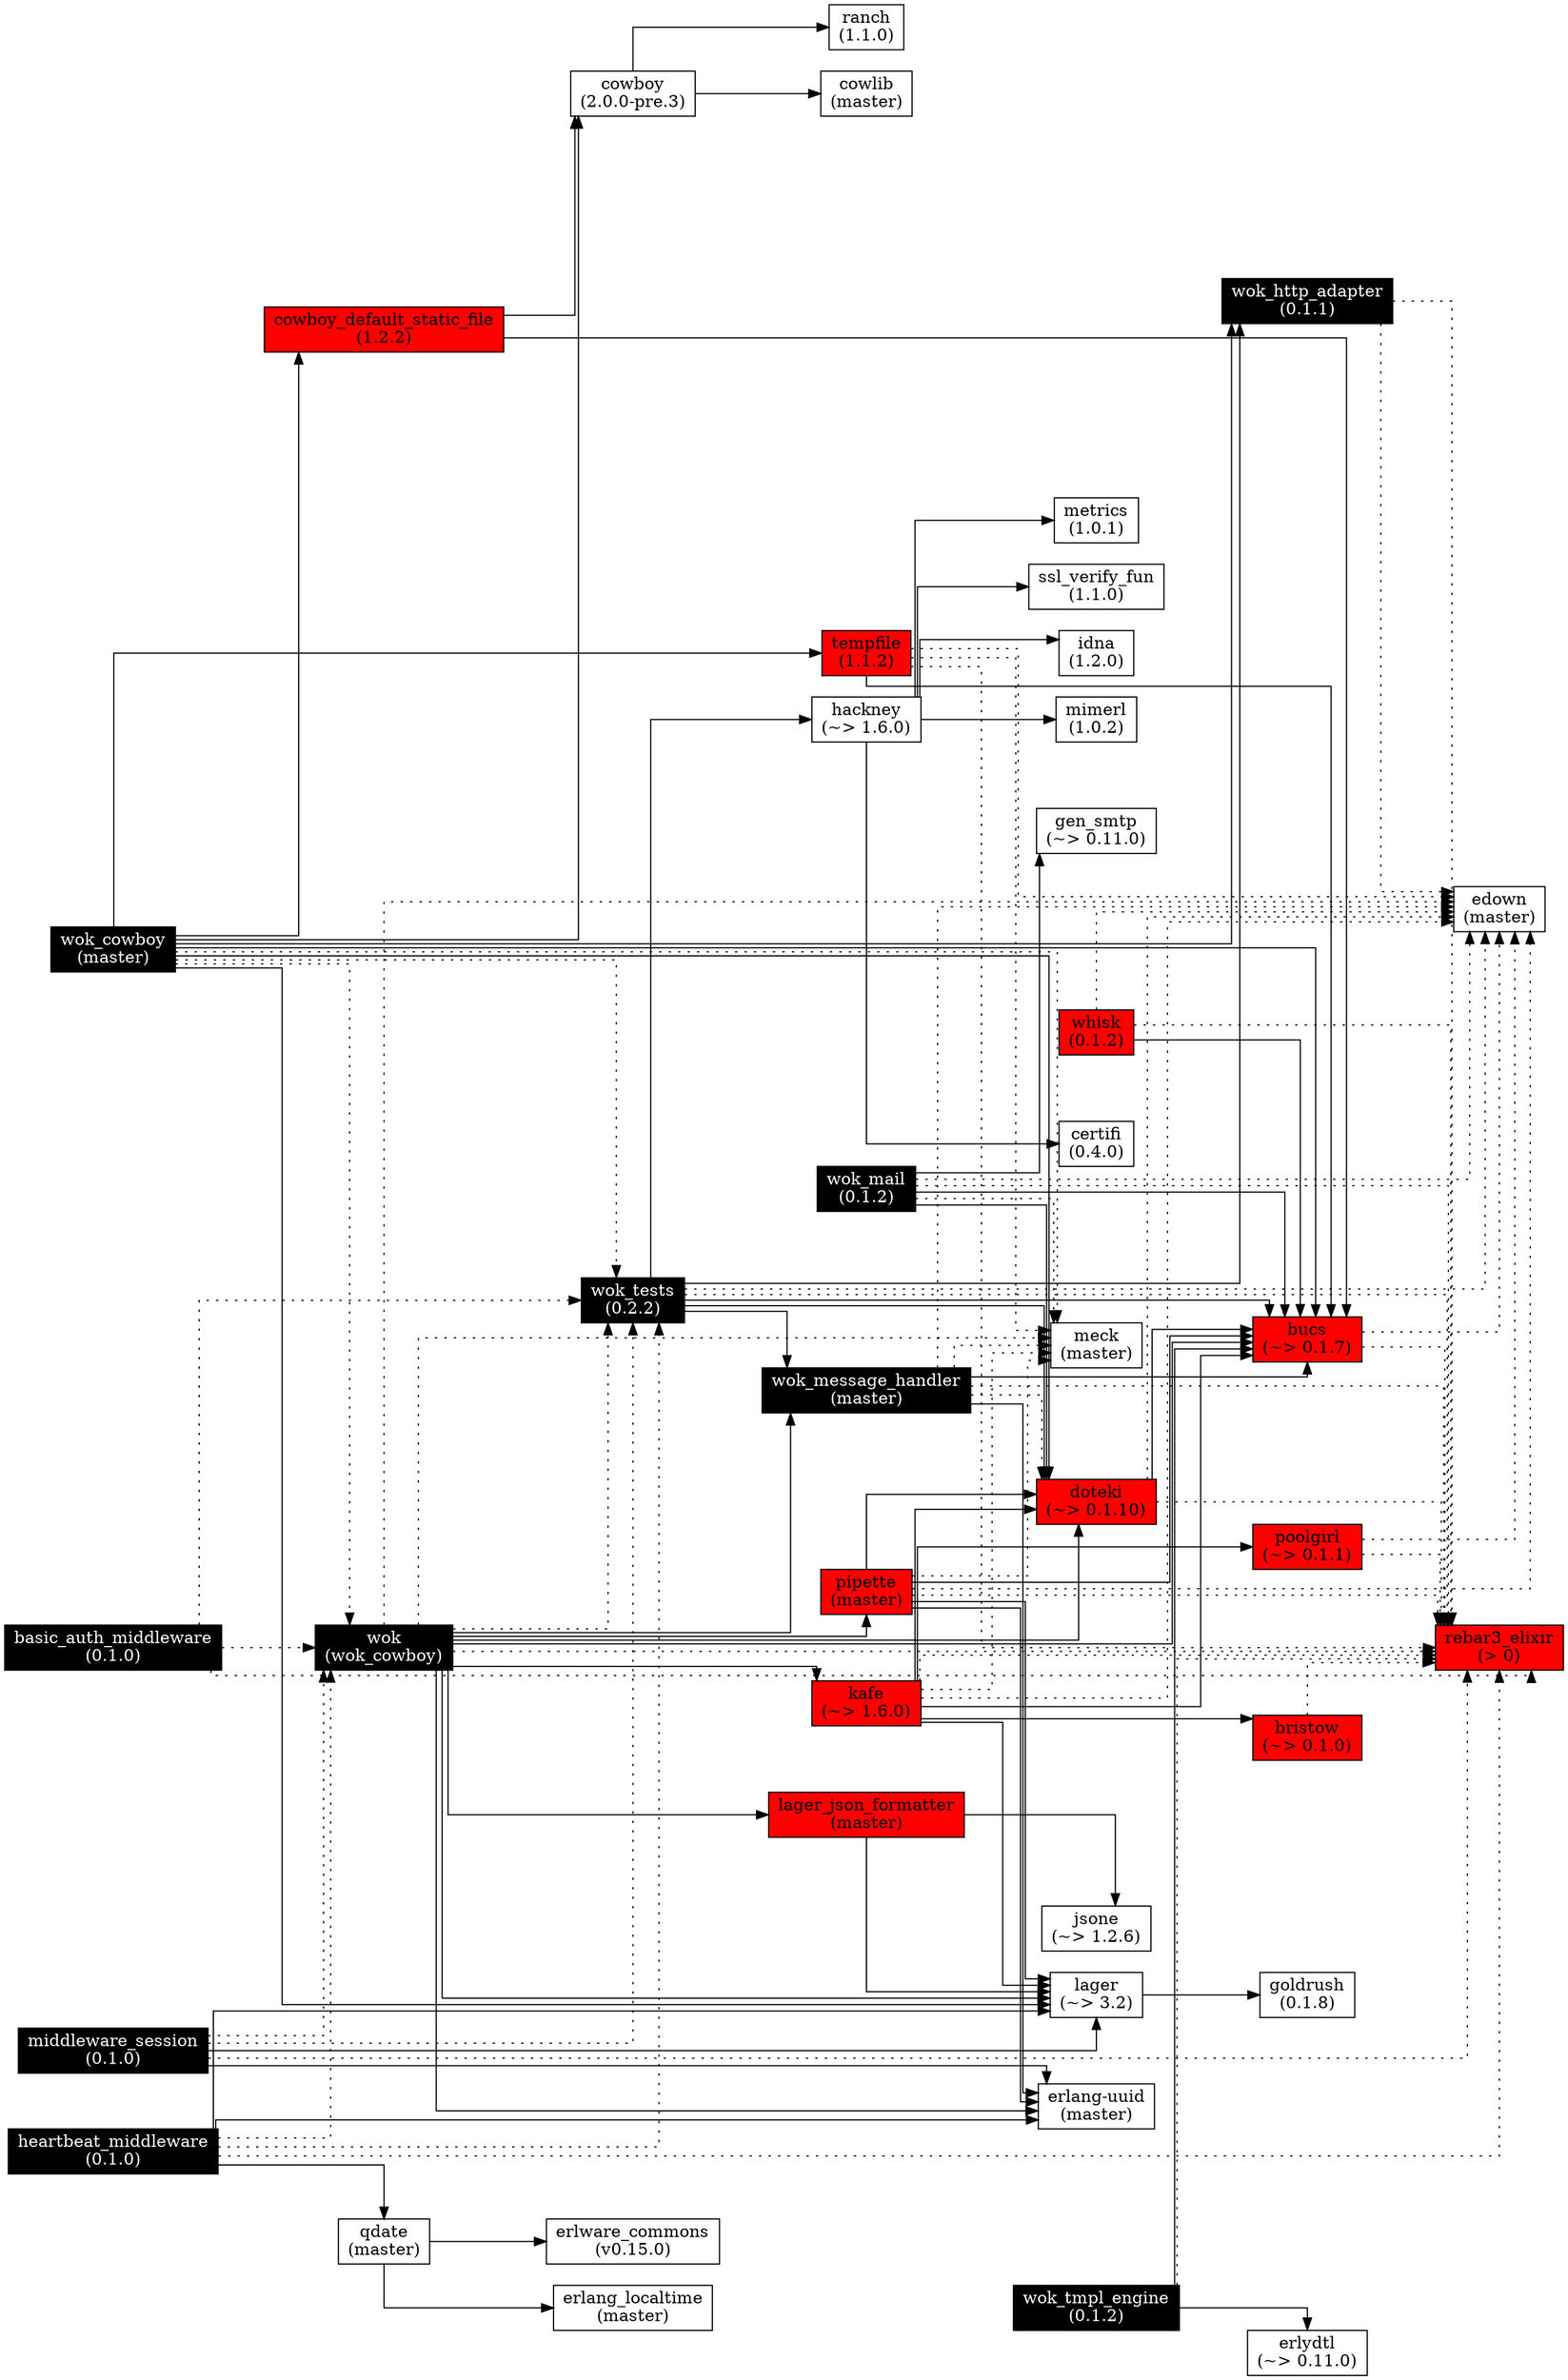 digraph wok_deps {
  node[shape=box];
  graph[
    remincross=true;
    splines=ortho;
    rankdir=LR;
  ]

  wok[label="wok\n(wok_cowboy)", fontcolor="white", style="filled", fillcolor="black"];
  lager[label="lager\n(~> 3.2)"];
  lager_json_formatter[label="lager_json_formatter\n(master)", style="filled", fillcolor="red"];
  wok_http_adapter[label="wok_http_adapter\n(0.1.1)", fontcolor="white", style="filled", fillcolor="black"];
  wok_message_handler[label="wok_message_handler\n(master)", fontcolor="white", style="filled", fillcolor="black"];
  pipette[label="pipette\n(master)", style="filled", fillcolor="red"];
  kafe[label="kafe\n(~> 1.6.0)", style="filled", fillcolor="red"];
  cowboy[label="cowboy\n(2.0.0-pre.3)"];
  cowboy_default_static_file[label="cowboy_default_static_file\n(1.2.2)", style="filled", fillcolor="red"];
  bucs[label="bucs\n(~> 0.1.7)", style="filled", fillcolor="red"];
  doteki[label="doteki\n(~> 0.1.10)", style="filled", fillcolor="red"];
  uuid[label="erlang-uuid\n(master)"];
  tempfile[label="tempfile\n(1.1.2)", style="filled", fillcolor="red"];
  rebar3_elixir[label="rebar3_elixir\n(> 0)", style="filled", fillcolor="red"];
  wok_tests[label="wok_tests\n(0.2.2)", fontcolor="white", style="filled", fillcolor="black"];
  meck[label="meck\n(master)"];
  edown[label="edown\n(master)"];
  goldrush[label="goldrush\n(0.1.8)"];
  // jsx[label="jsx\n(~> 2.6)"];
  jsone[label="jsone\n(~> 1.2.6)"];
  poolgirl[label="poolgirl\n(~> 0.1.1)", style="filled", fillcolor="red"];
  bristow[label="bristow\n(~> 0.1.0)", style="filled", fillcolor="red"];
  cowlib[label="cowlib\n(master)"];
  ranch[label="ranch\n(1.1.0)"];
  hackney[label="hackney\n(~> 1.6.0)"];
  idna[label="idna\n(1.2.0)"];
  mimerl[label="mimerl\n(1.0.2)"];
  certifi[label="certifi\n(0.4.0)"];
  metrics[label="metrics\n(1.0.1)"];
  ssl_verify_fun[label="ssl_verify_fun\n(1.1.0)"];
  wok_mail[label="wok_mail\n(0.1.2)", fontcolor="white", style="filled", fillcolor="black"];
  gen_smtp[label="gen_smtp\n(~> 0.11.0)"];
  // wok_i18n[label="wok_i18n\n(0.1.3)", fontcolor="white", style="filled", fillcolor="black"];
  wok_tmpl_engine[label="wok_tmpl_engine\n(0.1.2)", fontcolor="white", style="filled", fillcolor="black"];
  whisk[label="whisk\n(0.1.2)", style="filled", fillcolor="red"];
  erlydtl[label="erlydtl\n(~> 0.11.0)"];
  basic_auth_middleware[label="basic_auth_middleware\n(0.1.0)", fontcolor="white", style="filled", fillcolor="black"];
  middleware_session[label="middleware_session\n(0.1.0)", fontcolor="white", style="filled", fillcolor="black"];
  heartbeat_middleware[label="heartbeat_middleware\n(0.1.0)", fontcolor="white", style="filled", fillcolor="black"];
  qdate[label="qdate\n(master)"];
  erlware_commons[label="erlware_commons\n(v0.15.0)"];
  erlang_localtime[label="erlang_localtime\n(master)"];
  wok_cowboy[label="wok_cowboy\n(master)", fontcolor="white", style="filled", fillcolor="black"];

  wok -> lager;
  wok -> lager_json_formatter
  wok -> wok_message_handler;
  wok -> pipette;
  wok -> kafe;
  wok -> bucs;
  wok -> doteki;
  wok -> uuid;
  wok-> rebar3_elixir[style=dotted];
  wok -> meck[style=dotted];
  wok -> wok_tests[style=dotted];
  wok -> edown[style=dotted];

  wok_cowboy -> lager;
  wok_cowboy -> wok_http_adapter;
  wok_cowboy -> cowboy;
  wok_cowboy -> cowboy_default_static_file;
  wok_cowboy -> bucs;
  wok_cowboy -> doteki;
  wok_cowboy -> tempfile;
  wok_cowboy -> meck[style=dotted];
  wok_cowboy -> wok_tests[style=dotted];
  wok_cowboy -> wok[style=dotted];

  lager -> goldrush;

  lager_json_formatter -> lager;
  //lager_json_formatter -> jsx;
  lager_json_formatter -> jsone;

  wok_http_adapter -> edown[style=dotted];
  wok_http_adapter -> rebar3_elixir[style=dotted];

  wok_message_handler -> bucs;
  wok_message_handler -> uuid;
  wok_message_handler -> meck[style=dotted];
  wok_message_handler -> doteki[style=dotted];
  wok_message_handler -> edown[style=dotted];
  wok_message_handler -> rebar3_elixir[style=dotted];

  pipette -> lager;
  pipette -> bucs;
  pipette -> doteki;
  pipette -> uuid;
  pipette -> meck[style=dotted];
  pipette -> edown[style=dotted];
  pipette -> rebar3_elixir[style=dotted];

  kafe -> lager;
  kafe -> bucs;
  kafe -> doteki;
  kafe -> poolgirl;
  kafe -> bristow;
  kafe -> meck[style=dotted];
  kafe -> edown[style=dotted];
  kafe -> rebar3_elixir[style=dotted];

  bristow -> rebar3_elixir[style=dotted];

  cowboy -> cowlib;
  cowboy -> ranch;

  cowboy_default_static_file -> bucs;
  cowboy_default_static_file -> cowboy;

  bucs -> edown[style=dotted];
  bucs -> rebar3_elixir[style=dotted];

  doteki -> bucs;
  doteki -> edown[style=dotted];
  doteki -> rebar3_elixir[style=dotted];

  tempfile -> bucs;
  tempfile -> meck[style=dotted];
  tempfile -> edown[style=dotted];
  tempfile -> rebar3_elixir[style=dotted];

  wok_tests -> bucs;
  wok_tests -> wok_http_adapter;
  wok_tests -> wok_message_handler;
  wok_tests -> doteki;
  wok_tests -> hackney;
  wok_tests -> edown[style=dotted];
  wok_tests -> rebar3_elixir[style=dotted];

  poolgirl -> edown[style=dotted];
  poolgirl -> rebar3_elixir[style=dotted];

  hackney -> idna;
  hackney -> mimerl;
  hackney -> certifi;
  hackney -> metrics;
  hackney -> ssl_verify_fun;

  wok_mail -> bucs;
  wok_mail -> doteki;
  wok_mail -> gen_smtp;
  wok_mail -> meck[style=dotted];
  wok_mail -> edown[style=dotted];
  wok_mail -> rebar3_elixir[style=dotted];

  // wok_i18n -> jsx;
  // wok_i18n -> lager;
  // wok_i18n -> wok_tmpl_engine;
  // wok_i18n -> whisk;
  // wok_i18n -> wok;
  // wok_i18n -> bucs;
  // wok_i18n -> doteki;
  // wok_i18n -> edown[style=dotted];
  // wok_i18n -> rebar3_elixir[style=dotted];

  wok_tmpl_engine -> bucs;
  wok_tmpl_engine -> erlydtl;
  wok_tmpl_engine -> rebar3_elixir[style=dotted];

  whisk -> bucs;
  whisk -> edown[style=dotted];
  whisk -> rebar3_elixir[style=dotted];

  basic_auth_middleware -> wok[style=dotted];
  basic_auth_middleware -> wok_tests[style=dotted];
  basic_auth_middleware -> rebar3_elixir[style=dotted];

  middleware_session -> lager;
  middleware_session -> uuid;
  middleware_session -> wok[style=dotted];
  middleware_session -> wok_tests[style=dotted];
  middleware_session -> rebar3_elixir[style=dotted];

  heartbeat_middleware -> lager;
  heartbeat_middleware -> uuid;
  heartbeat_middleware -> qdate;
  heartbeat_middleware -> wok[style=dotted];
  heartbeat_middleware -> wok_tests[style=dotted];
  heartbeat_middleware -> rebar3_elixir[style=dotted];

  qdate -> erlware_commons;
  qdate -> erlang_localtime;
}
